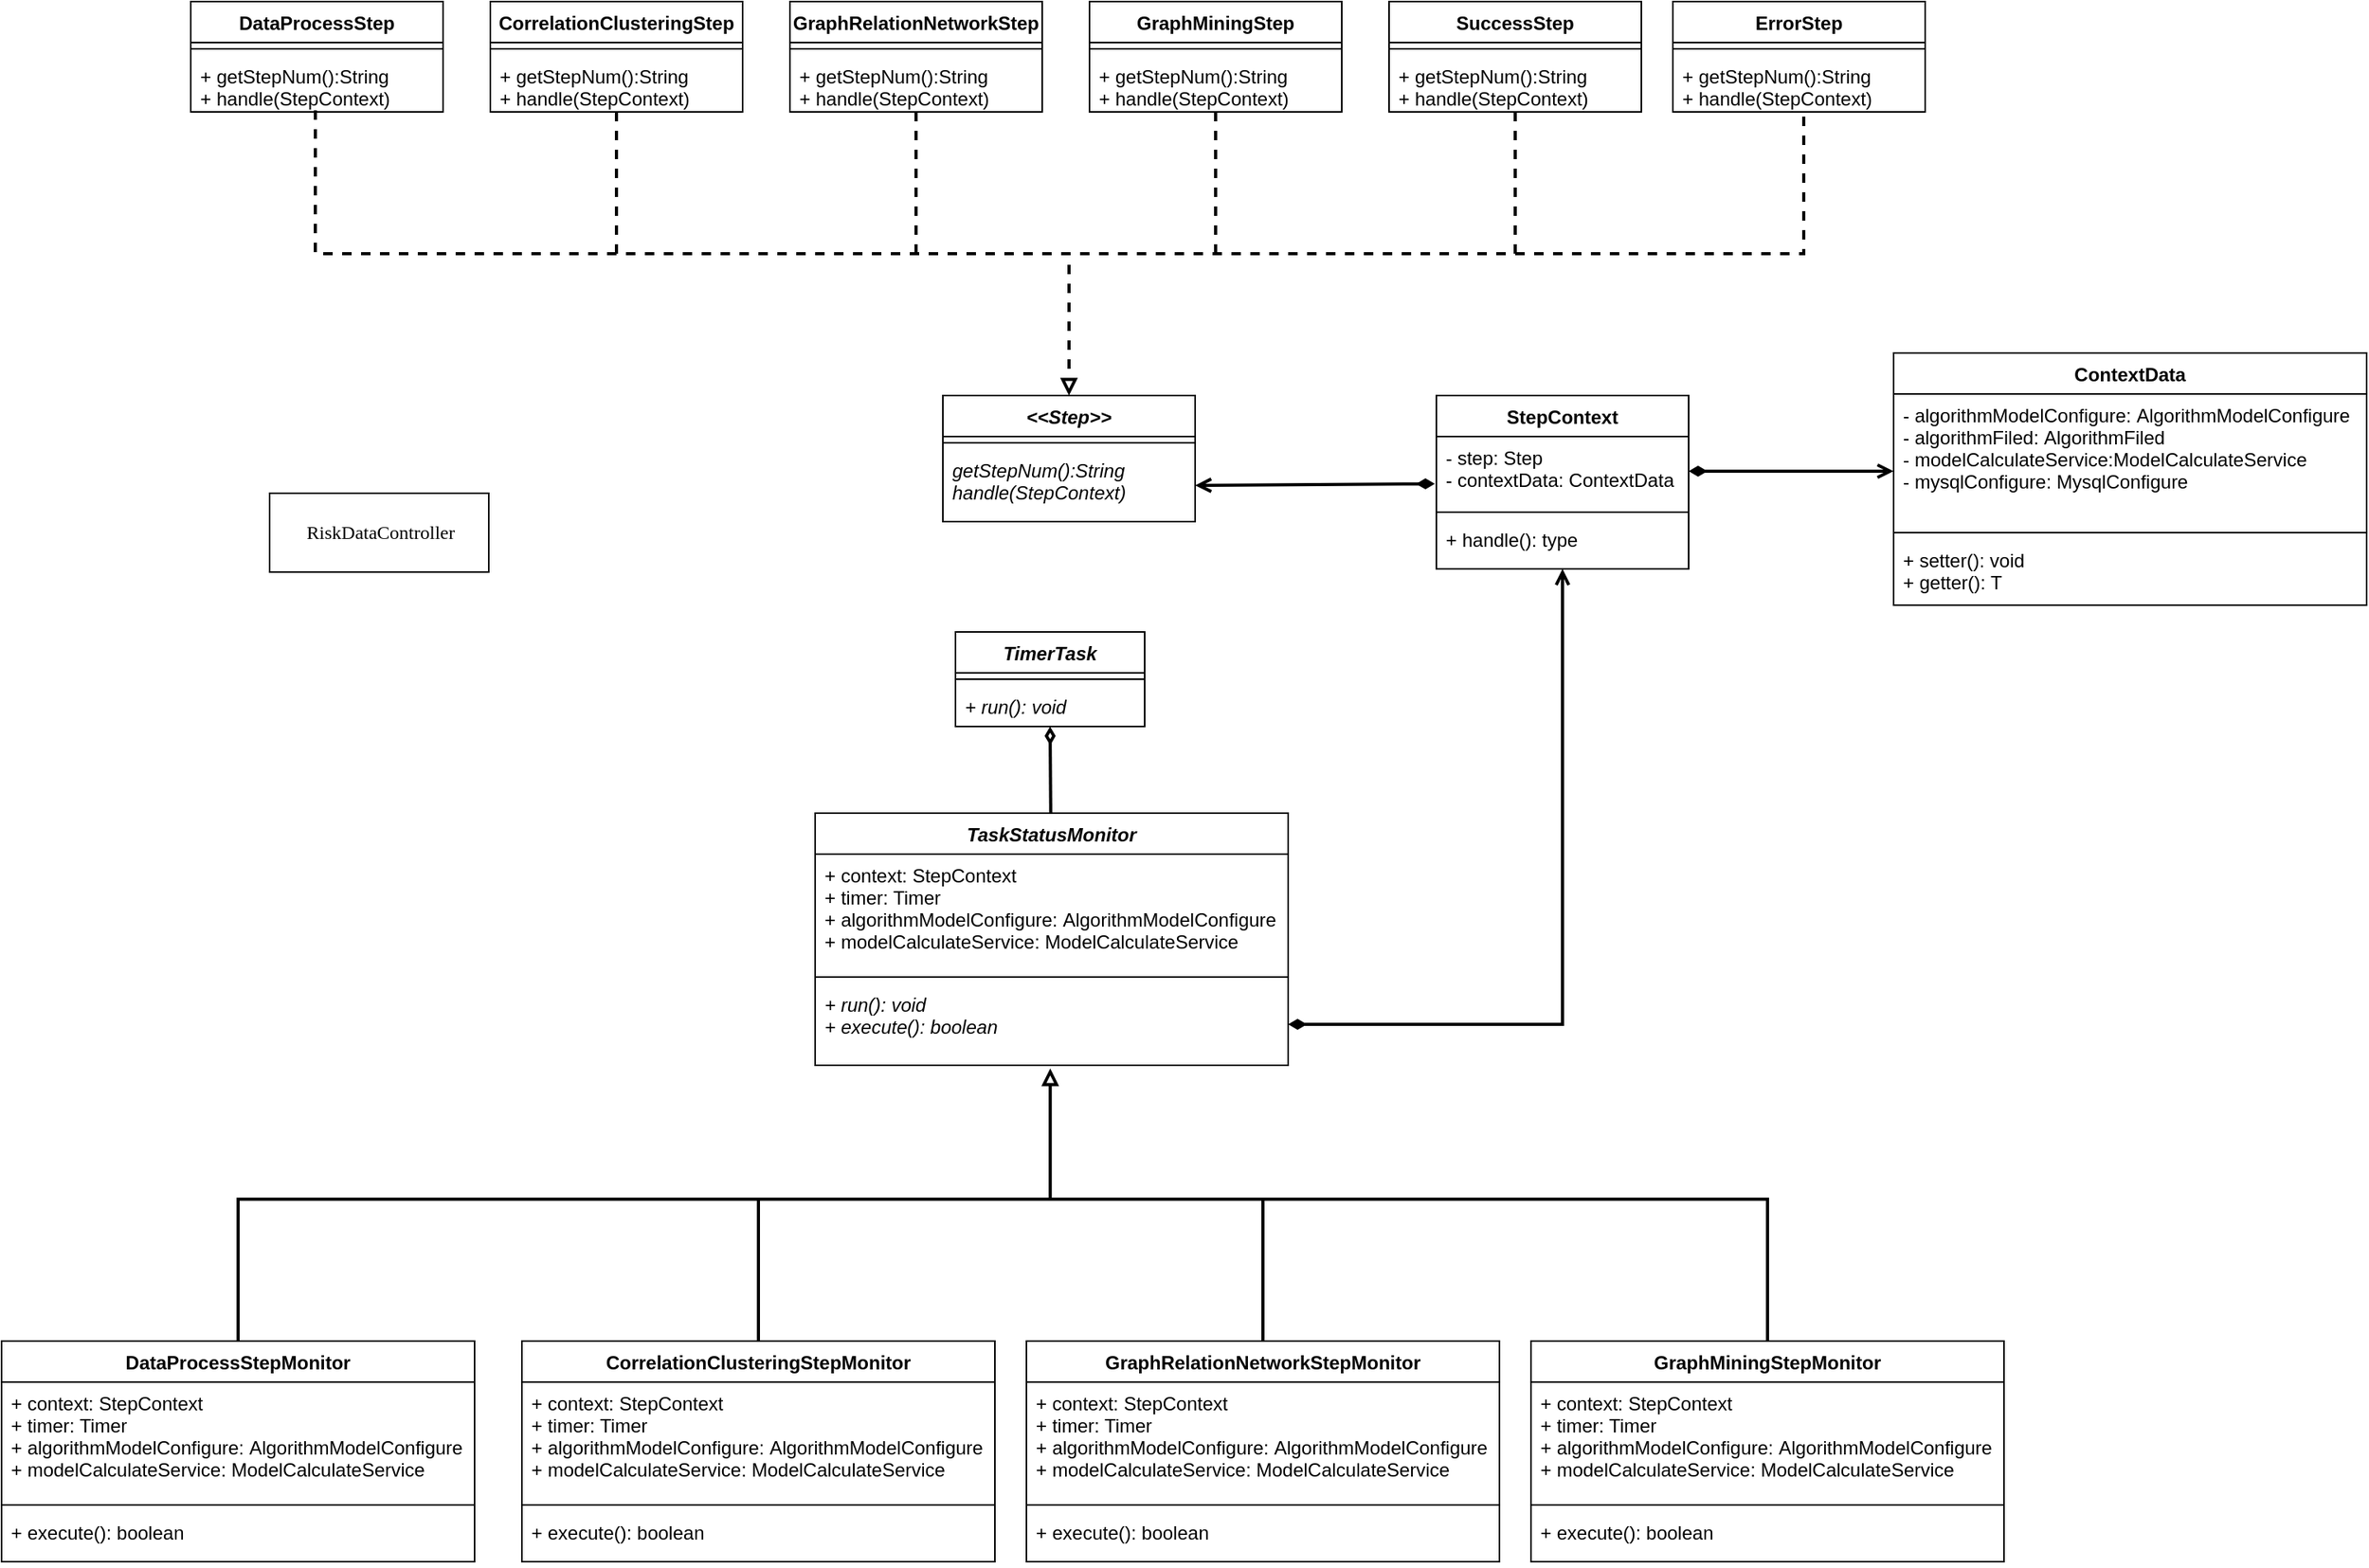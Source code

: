 <mxfile version="12.9.10" type="github">
  <diagram id="ph3XxWBlIqE0YsDg1eXc" name="第 1 页">
    <mxGraphModel dx="1048" dy="645" grid="1" gridSize="10" guides="1" tooltips="1" connect="1" arrows="1" fold="1" page="1" pageScale="1" pageWidth="827" pageHeight="1169" math="0" shadow="0">
      <root>
        <mxCell id="0" />
        <mxCell id="1" parent="0" />
        <mxCell id="kDDkIxfXnOLRXiCmQ7ki-23" style="rounded=0;orthogonalLoop=1;jettySize=auto;html=1;entryX=0.5;entryY=0;entryDx=0;entryDy=0;dashed=1;endArrow=block;endFill=0;strokeWidth=2;exitX=0.494;exitY=0.972;exitDx=0;exitDy=0;exitPerimeter=0;edgeStyle=orthogonalEdgeStyle;" parent="1" source="kDDkIxfXnOLRXiCmQ7ki-12" target="kDDkIxfXnOLRXiCmQ7ki-1" edge="1">
          <mxGeometry relative="1" as="geometry" />
        </mxCell>
        <mxCell id="kDDkIxfXnOLRXiCmQ7ki-33" style="rounded=0;orthogonalLoop=1;jettySize=auto;html=1;entryX=1;entryY=0.5;entryDx=0;entryDy=0;endArrow=open;endFill=0;exitX=-0.006;exitY=0.682;exitDx=0;exitDy=0;startArrow=diamondThin;startFill=1;strokeWidth=2;exitPerimeter=0;" parent="1" source="kDDkIxfXnOLRXiCmQ7ki-30" target="kDDkIxfXnOLRXiCmQ7ki-3" edge="1">
          <mxGeometry relative="1" as="geometry">
            <mxPoint x="1161" y="75" as="sourcePoint" />
            <mxPoint x="640" y="99" as="targetPoint" />
          </mxGeometry>
        </mxCell>
        <mxCell id="kDDkIxfXnOLRXiCmQ7ki-38" style="rounded=0;orthogonalLoop=1;jettySize=auto;html=1;entryX=0;entryY=0.583;entryDx=0;entryDy=0;startArrow=diamondThin;startFill=1;endArrow=open;endFill=0;strokeWidth=2;exitX=1;exitY=0.5;exitDx=0;exitDy=0;entryPerimeter=0;" parent="1" source="kDDkIxfXnOLRXiCmQ7ki-30" target="kDDkIxfXnOLRXiCmQ7ki-35" edge="1">
          <mxGeometry relative="1" as="geometry" />
        </mxCell>
        <mxCell id="Dc1GO12q0lPxtkca-TUX-17" style="edgeStyle=none;rounded=0;orthogonalLoop=1;jettySize=auto;html=1;entryX=0.5;entryY=1;entryDx=0;entryDy=0;startArrow=none;startFill=0;endArrow=diamondThin;endFill=0;strokeWidth=2;" edge="1" parent="1" source="Dc1GO12q0lPxtkca-TUX-13" target="Dc1GO12q0lPxtkca-TUX-1">
          <mxGeometry relative="1" as="geometry" />
        </mxCell>
        <mxCell id="kDDkIxfXnOLRXiCmQ7ki-10" value="DataProcessStep" style="swimlane;fontStyle=1;align=center;verticalAlign=top;childLayout=stackLayout;horizontal=1;startSize=26;horizontalStack=0;resizeParent=1;resizeParentMax=0;resizeLast=0;collapsible=1;marginBottom=0;" parent="1" vertex="1">
          <mxGeometry x="190" y="60" width="160" height="70" as="geometry" />
        </mxCell>
        <mxCell id="kDDkIxfXnOLRXiCmQ7ki-11" value="" style="line;strokeWidth=1;fillColor=none;align=left;verticalAlign=middle;spacingTop=-1;spacingLeft=3;spacingRight=3;rotatable=0;labelPosition=right;points=[];portConstraint=eastwest;" parent="kDDkIxfXnOLRXiCmQ7ki-10" vertex="1">
          <mxGeometry y="26" width="160" height="8" as="geometry" />
        </mxCell>
        <mxCell id="kDDkIxfXnOLRXiCmQ7ki-12" value="+ getStepNum():String&#xa;+ handle(StepContext)" style="text;strokeColor=none;fillColor=none;align=left;verticalAlign=top;spacingLeft=4;spacingRight=4;overflow=hidden;rotatable=0;points=[[0,0.5],[1,0.5]];portConstraint=eastwest;" parent="kDDkIxfXnOLRXiCmQ7ki-10" vertex="1">
          <mxGeometry y="34" width="160" height="36" as="geometry" />
        </mxCell>
        <mxCell id="Dc1GO12q0lPxtkca-TUX-45" style="edgeStyle=orthogonalEdgeStyle;rounded=0;orthogonalLoop=1;jettySize=auto;html=1;dashed=1;startArrow=none;startFill=0;endArrow=none;endFill=0;strokeWidth=2;" edge="1" parent="1" source="kDDkIxfXnOLRXiCmQ7ki-13">
          <mxGeometry relative="1" as="geometry">
            <mxPoint x="460" y="220" as="targetPoint" />
          </mxGeometry>
        </mxCell>
        <mxCell id="kDDkIxfXnOLRXiCmQ7ki-13" value="CorrelationClusteringStep" style="swimlane;fontStyle=1;align=center;verticalAlign=top;childLayout=stackLayout;horizontal=1;startSize=26;horizontalStack=0;resizeParent=1;resizeParentMax=0;resizeLast=0;collapsible=1;marginBottom=0;" parent="1" vertex="1">
          <mxGeometry x="380" y="60" width="160" height="70" as="geometry" />
        </mxCell>
        <mxCell id="kDDkIxfXnOLRXiCmQ7ki-14" value="" style="line;strokeWidth=1;fillColor=none;align=left;verticalAlign=middle;spacingTop=-1;spacingLeft=3;spacingRight=3;rotatable=0;labelPosition=right;points=[];portConstraint=eastwest;" parent="kDDkIxfXnOLRXiCmQ7ki-13" vertex="1">
          <mxGeometry y="26" width="160" height="8" as="geometry" />
        </mxCell>
        <mxCell id="kDDkIxfXnOLRXiCmQ7ki-15" value="+ getStepNum():String&#xa;+ handle(StepContext)" style="text;strokeColor=none;fillColor=none;align=left;verticalAlign=top;spacingLeft=4;spacingRight=4;overflow=hidden;rotatable=0;points=[[0,0.5],[1,0.5]];portConstraint=eastwest;" parent="kDDkIxfXnOLRXiCmQ7ki-13" vertex="1">
          <mxGeometry y="34" width="160" height="36" as="geometry" />
        </mxCell>
        <mxCell id="Dc1GO12q0lPxtkca-TUX-44" style="edgeStyle=orthogonalEdgeStyle;rounded=0;orthogonalLoop=1;jettySize=auto;html=1;startArrow=none;startFill=0;endArrow=none;endFill=0;strokeWidth=2;dashed=1;" edge="1" parent="1" source="kDDkIxfXnOLRXiCmQ7ki-4">
          <mxGeometry relative="1" as="geometry">
            <mxPoint x="650" y="220" as="targetPoint" />
          </mxGeometry>
        </mxCell>
        <mxCell id="kDDkIxfXnOLRXiCmQ7ki-4" value="GraphRelationNetworkStep" style="swimlane;fontStyle=1;align=center;verticalAlign=top;childLayout=stackLayout;horizontal=1;startSize=26;horizontalStack=0;resizeParent=1;resizeParentMax=0;resizeLast=0;collapsible=1;marginBottom=0;" parent="1" vertex="1">
          <mxGeometry x="570" y="60" width="160" height="70" as="geometry" />
        </mxCell>
        <mxCell id="kDDkIxfXnOLRXiCmQ7ki-5" value="" style="line;strokeWidth=1;fillColor=none;align=left;verticalAlign=middle;spacingTop=-1;spacingLeft=3;spacingRight=3;rotatable=0;labelPosition=right;points=[];portConstraint=eastwest;" parent="kDDkIxfXnOLRXiCmQ7ki-4" vertex="1">
          <mxGeometry y="26" width="160" height="8" as="geometry" />
        </mxCell>
        <mxCell id="kDDkIxfXnOLRXiCmQ7ki-6" value="+ getStepNum():String&#xa;+ handle(StepContext)" style="text;strokeColor=none;fillColor=none;align=left;verticalAlign=top;spacingLeft=4;spacingRight=4;overflow=hidden;rotatable=0;points=[[0,0.5],[1,0.5]];portConstraint=eastwest;" parent="kDDkIxfXnOLRXiCmQ7ki-4" vertex="1">
          <mxGeometry y="34" width="160" height="36" as="geometry" />
        </mxCell>
        <mxCell id="Dc1GO12q0lPxtkca-TUX-46" style="edgeStyle=orthogonalEdgeStyle;rounded=0;orthogonalLoop=1;jettySize=auto;html=1;dashed=1;startArrow=none;startFill=0;endArrow=none;endFill=0;strokeWidth=2;" edge="1" parent="1" source="kDDkIxfXnOLRXiCmQ7ki-16">
          <mxGeometry relative="1" as="geometry">
            <mxPoint x="840" y="220" as="targetPoint" />
          </mxGeometry>
        </mxCell>
        <mxCell id="kDDkIxfXnOLRXiCmQ7ki-16" value="GraphMiningStep" style="swimlane;fontStyle=1;align=center;verticalAlign=top;childLayout=stackLayout;horizontal=1;startSize=26;horizontalStack=0;resizeParent=1;resizeParentMax=0;resizeLast=0;collapsible=1;marginBottom=0;" parent="1" vertex="1">
          <mxGeometry x="760" y="60" width="160" height="70" as="geometry" />
        </mxCell>
        <mxCell id="kDDkIxfXnOLRXiCmQ7ki-17" value="" style="line;strokeWidth=1;fillColor=none;align=left;verticalAlign=middle;spacingTop=-1;spacingLeft=3;spacingRight=3;rotatable=0;labelPosition=right;points=[];portConstraint=eastwest;" parent="kDDkIxfXnOLRXiCmQ7ki-16" vertex="1">
          <mxGeometry y="26" width="160" height="8" as="geometry" />
        </mxCell>
        <mxCell id="kDDkIxfXnOLRXiCmQ7ki-18" value="+ getStepNum():String&#xa;+ handle(StepContext)" style="text;strokeColor=none;fillColor=none;align=left;verticalAlign=top;spacingLeft=4;spacingRight=4;overflow=hidden;rotatable=0;points=[[0,0.5],[1,0.5]];portConstraint=eastwest;" parent="kDDkIxfXnOLRXiCmQ7ki-16" vertex="1">
          <mxGeometry y="34" width="160" height="36" as="geometry" />
        </mxCell>
        <mxCell id="Dc1GO12q0lPxtkca-TUX-47" style="edgeStyle=orthogonalEdgeStyle;rounded=0;orthogonalLoop=1;jettySize=auto;html=1;dashed=1;startArrow=none;startFill=0;endArrow=none;endFill=0;strokeWidth=2;" edge="1" parent="1" source="kDDkIxfXnOLRXiCmQ7ki-7">
          <mxGeometry relative="1" as="geometry">
            <mxPoint x="1030" y="220" as="targetPoint" />
          </mxGeometry>
        </mxCell>
        <mxCell id="kDDkIxfXnOLRXiCmQ7ki-7" value="SuccessStep" style="swimlane;fontStyle=1;align=center;verticalAlign=top;childLayout=stackLayout;horizontal=1;startSize=26;horizontalStack=0;resizeParent=1;resizeParentMax=0;resizeLast=0;collapsible=1;marginBottom=0;" parent="1" vertex="1">
          <mxGeometry x="950" y="60" width="160" height="70" as="geometry" />
        </mxCell>
        <mxCell id="kDDkIxfXnOLRXiCmQ7ki-8" value="" style="line;strokeWidth=1;fillColor=none;align=left;verticalAlign=middle;spacingTop=-1;spacingLeft=3;spacingRight=3;rotatable=0;labelPosition=right;points=[];portConstraint=eastwest;" parent="kDDkIxfXnOLRXiCmQ7ki-7" vertex="1">
          <mxGeometry y="26" width="160" height="8" as="geometry" />
        </mxCell>
        <mxCell id="kDDkIxfXnOLRXiCmQ7ki-9" value="+ getStepNum():String&#xa;+ handle(StepContext)" style="text;strokeColor=none;fillColor=none;align=left;verticalAlign=top;spacingLeft=4;spacingRight=4;overflow=hidden;rotatable=0;points=[[0,0.5],[1,0.5]];portConstraint=eastwest;" parent="kDDkIxfXnOLRXiCmQ7ki-7" vertex="1">
          <mxGeometry y="34" width="160" height="36" as="geometry" />
        </mxCell>
        <mxCell id="Dc1GO12q0lPxtkca-TUX-48" style="edgeStyle=orthogonalEdgeStyle;rounded=0;orthogonalLoop=1;jettySize=auto;html=1;dashed=1;startArrow=none;startFill=0;endArrow=none;endFill=0;strokeWidth=2;" edge="1" parent="1">
          <mxGeometry relative="1" as="geometry">
            <mxPoint x="750" y="220" as="targetPoint" />
            <mxPoint x="1213" y="133" as="sourcePoint" />
            <Array as="points">
              <mxPoint x="1213" y="220" />
            </Array>
          </mxGeometry>
        </mxCell>
        <mxCell id="kDDkIxfXnOLRXiCmQ7ki-20" value="ErrorStep" style="swimlane;fontStyle=1;align=center;verticalAlign=top;childLayout=stackLayout;horizontal=1;startSize=26;horizontalStack=0;resizeParent=1;resizeParentMax=0;resizeLast=0;collapsible=1;marginBottom=0;" parent="1" vertex="1">
          <mxGeometry x="1130" y="60" width="160" height="70" as="geometry" />
        </mxCell>
        <mxCell id="kDDkIxfXnOLRXiCmQ7ki-21" value="" style="line;strokeWidth=1;fillColor=none;align=left;verticalAlign=middle;spacingTop=-1;spacingLeft=3;spacingRight=3;rotatable=0;labelPosition=right;points=[];portConstraint=eastwest;" parent="kDDkIxfXnOLRXiCmQ7ki-20" vertex="1">
          <mxGeometry y="26" width="160" height="8" as="geometry" />
        </mxCell>
        <mxCell id="kDDkIxfXnOLRXiCmQ7ki-22" value="+ getStepNum():String&#xa;+ handle(StepContext)" style="text;strokeColor=none;fillColor=none;align=left;verticalAlign=top;spacingLeft=4;spacingRight=4;overflow=hidden;rotatable=0;points=[[0,0.5],[1,0.5]];portConstraint=eastwest;" parent="kDDkIxfXnOLRXiCmQ7ki-20" vertex="1">
          <mxGeometry y="34" width="160" height="36" as="geometry" />
        </mxCell>
        <mxCell id="kDDkIxfXnOLRXiCmQ7ki-1" value="&lt;&lt;Step&gt;&gt;" style="swimlane;fontStyle=3;align=center;verticalAlign=top;childLayout=stackLayout;horizontal=1;startSize=26;horizontalStack=0;resizeParent=1;resizeParentMax=0;resizeLast=0;collapsible=1;marginBottom=0;" parent="1" vertex="1">
          <mxGeometry x="667" y="310" width="160" height="80" as="geometry" />
        </mxCell>
        <mxCell id="kDDkIxfXnOLRXiCmQ7ki-2" value="" style="line;strokeWidth=1;fillColor=none;align=left;verticalAlign=middle;spacingTop=-1;spacingLeft=3;spacingRight=3;rotatable=0;labelPosition=right;points=[];portConstraint=eastwest;" parent="kDDkIxfXnOLRXiCmQ7ki-1" vertex="1">
          <mxGeometry y="26" width="160" height="8" as="geometry" />
        </mxCell>
        <mxCell id="kDDkIxfXnOLRXiCmQ7ki-3" value="getStepNum():String&#xa;handle(StepContext)" style="text;strokeColor=none;fillColor=none;align=left;verticalAlign=top;spacingLeft=4;spacingRight=4;overflow=hidden;rotatable=0;points=[[0,0.5],[1,0.5]];portConstraint=eastwest;fontStyle=2" parent="kDDkIxfXnOLRXiCmQ7ki-1" vertex="1">
          <mxGeometry y="34" width="160" height="46" as="geometry" />
        </mxCell>
        <mxCell id="kDDkIxfXnOLRXiCmQ7ki-29" value="StepContext" style="swimlane;fontStyle=1;align=center;verticalAlign=top;childLayout=stackLayout;horizontal=1;startSize=26;horizontalStack=0;resizeParent=1;resizeParentMax=0;resizeLast=0;collapsible=1;marginBottom=0;" parent="1" vertex="1">
          <mxGeometry x="980" y="310" width="160" height="110" as="geometry" />
        </mxCell>
        <mxCell id="kDDkIxfXnOLRXiCmQ7ki-30" value="- step: Step&#xa;- contextData: ContextData" style="text;strokeColor=none;fillColor=none;align=left;verticalAlign=top;spacingLeft=4;spacingRight=4;overflow=hidden;rotatable=0;points=[[0,0.5],[1,0.5]];portConstraint=eastwest;" parent="kDDkIxfXnOLRXiCmQ7ki-29" vertex="1">
          <mxGeometry y="26" width="160" height="44" as="geometry" />
        </mxCell>
        <mxCell id="kDDkIxfXnOLRXiCmQ7ki-31" value="" style="line;strokeWidth=1;fillColor=none;align=left;verticalAlign=middle;spacingTop=-1;spacingLeft=3;spacingRight=3;rotatable=0;labelPosition=right;points=[];portConstraint=eastwest;" parent="kDDkIxfXnOLRXiCmQ7ki-29" vertex="1">
          <mxGeometry y="70" width="160" height="8" as="geometry" />
        </mxCell>
        <mxCell id="kDDkIxfXnOLRXiCmQ7ki-32" value="+ handle(): type" style="text;strokeColor=none;fillColor=none;align=left;verticalAlign=top;spacingLeft=4;spacingRight=4;overflow=hidden;rotatable=0;points=[[0,0.5],[1,0.5]];portConstraint=eastwest;" parent="kDDkIxfXnOLRXiCmQ7ki-29" vertex="1">
          <mxGeometry y="78" width="160" height="32" as="geometry" />
        </mxCell>
        <mxCell id="kDDkIxfXnOLRXiCmQ7ki-34" value="ContextData" style="swimlane;fontStyle=1;align=center;verticalAlign=top;childLayout=stackLayout;horizontal=1;startSize=26;horizontalStack=0;resizeParent=1;resizeParentMax=0;resizeLast=0;collapsible=1;marginBottom=0;" parent="1" vertex="1">
          <mxGeometry x="1270" y="283" width="300" height="160" as="geometry" />
        </mxCell>
        <mxCell id="kDDkIxfXnOLRXiCmQ7ki-35" value="- algorithmModelConfigure: AlgorithmModelConfigure&#xa;- algorithmFiled: AlgorithmFiled&#xa;- modelCalculateService:ModelCalculateService&#xa;- mysqlConfigure: MysqlConfigure" style="text;strokeColor=none;fillColor=none;align=left;verticalAlign=top;spacingLeft=4;spacingRight=4;overflow=hidden;rotatable=0;points=[[0,0.5],[1,0.5]];portConstraint=eastwest;" parent="kDDkIxfXnOLRXiCmQ7ki-34" vertex="1">
          <mxGeometry y="26" width="300" height="84" as="geometry" />
        </mxCell>
        <mxCell id="kDDkIxfXnOLRXiCmQ7ki-36" value="" style="line;strokeWidth=1;fillColor=none;align=left;verticalAlign=middle;spacingTop=-1;spacingLeft=3;spacingRight=3;rotatable=0;labelPosition=right;points=[];portConstraint=eastwest;" parent="kDDkIxfXnOLRXiCmQ7ki-34" vertex="1">
          <mxGeometry y="110" width="300" height="8" as="geometry" />
        </mxCell>
        <mxCell id="kDDkIxfXnOLRXiCmQ7ki-37" value="+ setter(): void&#xa;+ getter(): T" style="text;strokeColor=none;fillColor=none;align=left;verticalAlign=top;spacingLeft=4;spacingRight=4;overflow=hidden;rotatable=0;points=[[0,0.5],[1,0.5]];portConstraint=eastwest;" parent="kDDkIxfXnOLRXiCmQ7ki-34" vertex="1">
          <mxGeometry y="118" width="300" height="42" as="geometry" />
        </mxCell>
        <mxCell id="Dc1GO12q0lPxtkca-TUX-13" value="TaskStatusMonitor" style="swimlane;fontStyle=3;align=center;verticalAlign=top;childLayout=stackLayout;horizontal=1;startSize=26;horizontalStack=0;resizeParent=1;resizeParentMax=0;resizeLast=0;collapsible=1;marginBottom=0;" vertex="1" parent="1">
          <mxGeometry x="586" y="575" width="300" height="160" as="geometry" />
        </mxCell>
        <mxCell id="Dc1GO12q0lPxtkca-TUX-14" value="+ context: StepContext&#xa;+ timer: Timer&#xa;+ algorithmModelConfigure: AlgorithmModelConfigure&#xa;+ modelCalculateService: ModelCalculateService" style="text;strokeColor=none;fillColor=none;align=left;verticalAlign=top;spacingLeft=4;spacingRight=4;overflow=hidden;rotatable=0;points=[[0,0.5],[1,0.5]];portConstraint=eastwest;fontStyle=0" vertex="1" parent="Dc1GO12q0lPxtkca-TUX-13">
          <mxGeometry y="26" width="300" height="74" as="geometry" />
        </mxCell>
        <mxCell id="Dc1GO12q0lPxtkca-TUX-15" value="" style="line;strokeWidth=1;fillColor=none;align=left;verticalAlign=middle;spacingTop=-1;spacingLeft=3;spacingRight=3;rotatable=0;labelPosition=right;points=[];portConstraint=eastwest;" vertex="1" parent="Dc1GO12q0lPxtkca-TUX-13">
          <mxGeometry y="100" width="300" height="8" as="geometry" />
        </mxCell>
        <mxCell id="Dc1GO12q0lPxtkca-TUX-16" value="+ run(): void&#xa;+ execute(): boolean" style="text;strokeColor=none;fillColor=none;align=left;verticalAlign=top;spacingLeft=4;spacingRight=4;overflow=hidden;rotatable=0;points=[[0,0.5],[1,0.5]];portConstraint=eastwest;fontStyle=2" vertex="1" parent="Dc1GO12q0lPxtkca-TUX-13">
          <mxGeometry y="108" width="300" height="52" as="geometry" />
        </mxCell>
        <mxCell id="Dc1GO12q0lPxtkca-TUX-1" value="TimerTask" style="swimlane;fontStyle=3;align=center;verticalAlign=top;childLayout=stackLayout;horizontal=1;startSize=26;horizontalStack=0;resizeParent=1;resizeParentMax=0;resizeLast=0;collapsible=1;marginBottom=0;" vertex="1" parent="1">
          <mxGeometry x="675" y="460" width="120" height="60" as="geometry" />
        </mxCell>
        <mxCell id="Dc1GO12q0lPxtkca-TUX-3" value="" style="line;strokeWidth=1;fillColor=none;align=left;verticalAlign=middle;spacingTop=-1;spacingLeft=3;spacingRight=3;rotatable=0;labelPosition=right;points=[];portConstraint=eastwest;" vertex="1" parent="Dc1GO12q0lPxtkca-TUX-1">
          <mxGeometry y="26" width="120" height="8" as="geometry" />
        </mxCell>
        <mxCell id="Dc1GO12q0lPxtkca-TUX-4" value="+ run(): void" style="text;strokeColor=none;fillColor=none;align=left;verticalAlign=top;spacingLeft=4;spacingRight=4;overflow=hidden;rotatable=0;points=[[0,0.5],[1,0.5]];portConstraint=eastwest;fontStyle=2" vertex="1" parent="Dc1GO12q0lPxtkca-TUX-1">
          <mxGeometry y="34" width="120" height="26" as="geometry" />
        </mxCell>
        <mxCell id="Dc1GO12q0lPxtkca-TUX-23" style="edgeStyle=none;rounded=0;orthogonalLoop=1;jettySize=auto;html=1;entryX=0.5;entryY=1;entryDx=0;entryDy=0;entryPerimeter=0;startArrow=diamondThin;startFill=1;endArrow=open;endFill=0;strokeWidth=2;exitX=1;exitY=0.5;exitDx=0;exitDy=0;" edge="1" parent="1" source="Dc1GO12q0lPxtkca-TUX-16" target="kDDkIxfXnOLRXiCmQ7ki-32">
          <mxGeometry relative="1" as="geometry">
            <Array as="points">
              <mxPoint x="1060" y="709" />
            </Array>
          </mxGeometry>
        </mxCell>
        <mxCell id="Dc1GO12q0lPxtkca-TUX-39" style="edgeStyle=orthogonalEdgeStyle;rounded=0;orthogonalLoop=1;jettySize=auto;html=1;entryX=0.497;entryY=1.038;entryDx=0;entryDy=0;entryPerimeter=0;startArrow=none;startFill=0;endArrow=block;endFill=0;strokeWidth=2;" edge="1" parent="1" source="Dc1GO12q0lPxtkca-TUX-18" target="Dc1GO12q0lPxtkca-TUX-16">
          <mxGeometry relative="1" as="geometry">
            <Array as="points">
              <mxPoint x="220" y="820" />
              <mxPoint x="735" y="820" />
            </Array>
          </mxGeometry>
        </mxCell>
        <mxCell id="Dc1GO12q0lPxtkca-TUX-18" value="DataProcessStepMonitor" style="swimlane;fontStyle=1;align=center;verticalAlign=top;childLayout=stackLayout;horizontal=1;startSize=26;horizontalStack=0;resizeParent=1;resizeParentMax=0;resizeLast=0;collapsible=1;marginBottom=0;" vertex="1" parent="1">
          <mxGeometry x="70" y="910" width="300" height="140" as="geometry" />
        </mxCell>
        <mxCell id="Dc1GO12q0lPxtkca-TUX-19" value="+ context: StepContext&#xa;+ timer: Timer&#xa;+ algorithmModelConfigure: AlgorithmModelConfigure&#xa;+ modelCalculateService: ModelCalculateService" style="text;strokeColor=none;fillColor=none;align=left;verticalAlign=top;spacingLeft=4;spacingRight=4;overflow=hidden;rotatable=0;points=[[0,0.5],[1,0.5]];portConstraint=eastwest;" vertex="1" parent="Dc1GO12q0lPxtkca-TUX-18">
          <mxGeometry y="26" width="300" height="74" as="geometry" />
        </mxCell>
        <mxCell id="Dc1GO12q0lPxtkca-TUX-20" value="" style="line;strokeWidth=1;fillColor=none;align=left;verticalAlign=middle;spacingTop=-1;spacingLeft=3;spacingRight=3;rotatable=0;labelPosition=right;points=[];portConstraint=eastwest;" vertex="1" parent="Dc1GO12q0lPxtkca-TUX-18">
          <mxGeometry y="100" width="300" height="8" as="geometry" />
        </mxCell>
        <mxCell id="Dc1GO12q0lPxtkca-TUX-21" value="+ execute(): boolean" style="text;strokeColor=none;fillColor=none;align=left;verticalAlign=top;spacingLeft=4;spacingRight=4;overflow=hidden;rotatable=0;points=[[0,0.5],[1,0.5]];portConstraint=eastwest;" vertex="1" parent="Dc1GO12q0lPxtkca-TUX-18">
          <mxGeometry y="108" width="300" height="32" as="geometry" />
        </mxCell>
        <mxCell id="Dc1GO12q0lPxtkca-TUX-40" style="edgeStyle=orthogonalEdgeStyle;rounded=0;orthogonalLoop=1;jettySize=auto;html=1;startArrow=none;startFill=0;endArrow=none;endFill=0;strokeWidth=2;exitX=0.5;exitY=0;exitDx=0;exitDy=0;" edge="1" parent="1" source="Dc1GO12q0lPxtkca-TUX-25">
          <mxGeometry relative="1" as="geometry">
            <mxPoint x="730" y="820" as="targetPoint" />
            <Array as="points">
              <mxPoint x="550" y="820" />
            </Array>
          </mxGeometry>
        </mxCell>
        <mxCell id="Dc1GO12q0lPxtkca-TUX-25" value="CorrelationClusteringStepMonitor" style="swimlane;fontStyle=1;align=center;verticalAlign=top;childLayout=stackLayout;horizontal=1;startSize=26;horizontalStack=0;resizeParent=1;resizeParentMax=0;resizeLast=0;collapsible=1;marginBottom=0;" vertex="1" parent="1">
          <mxGeometry x="400" y="910" width="300" height="140" as="geometry" />
        </mxCell>
        <mxCell id="Dc1GO12q0lPxtkca-TUX-26" value="+ context: StepContext&#xa;+ timer: Timer&#xa;+ algorithmModelConfigure: AlgorithmModelConfigure&#xa;+ modelCalculateService: ModelCalculateService" style="text;strokeColor=none;fillColor=none;align=left;verticalAlign=top;spacingLeft=4;spacingRight=4;overflow=hidden;rotatable=0;points=[[0,0.5],[1,0.5]];portConstraint=eastwest;" vertex="1" parent="Dc1GO12q0lPxtkca-TUX-25">
          <mxGeometry y="26" width="300" height="74" as="geometry" />
        </mxCell>
        <mxCell id="Dc1GO12q0lPxtkca-TUX-27" value="" style="line;strokeWidth=1;fillColor=none;align=left;verticalAlign=middle;spacingTop=-1;spacingLeft=3;spacingRight=3;rotatable=0;labelPosition=right;points=[];portConstraint=eastwest;" vertex="1" parent="Dc1GO12q0lPxtkca-TUX-25">
          <mxGeometry y="100" width="300" height="8" as="geometry" />
        </mxCell>
        <mxCell id="Dc1GO12q0lPxtkca-TUX-28" value="+ execute(): boolean" style="text;strokeColor=none;fillColor=none;align=left;verticalAlign=top;spacingLeft=4;spacingRight=4;overflow=hidden;rotatable=0;points=[[0,0.5],[1,0.5]];portConstraint=eastwest;" vertex="1" parent="Dc1GO12q0lPxtkca-TUX-25">
          <mxGeometry y="108" width="300" height="32" as="geometry" />
        </mxCell>
        <mxCell id="Dc1GO12q0lPxtkca-TUX-41" style="edgeStyle=orthogonalEdgeStyle;rounded=0;orthogonalLoop=1;jettySize=auto;html=1;startArrow=none;startFill=0;endArrow=none;endFill=0;strokeWidth=2;" edge="1" parent="1" source="Dc1GO12q0lPxtkca-TUX-31">
          <mxGeometry relative="1" as="geometry">
            <mxPoint x="720" y="820" as="targetPoint" />
            <Array as="points">
              <mxPoint x="870" y="820" />
            </Array>
          </mxGeometry>
        </mxCell>
        <mxCell id="Dc1GO12q0lPxtkca-TUX-31" value="GraphRelationNetworkStepMonitor" style="swimlane;fontStyle=1;align=center;verticalAlign=top;childLayout=stackLayout;horizontal=1;startSize=26;horizontalStack=0;resizeParent=1;resizeParentMax=0;resizeLast=0;collapsible=1;marginBottom=0;" vertex="1" parent="1">
          <mxGeometry x="720" y="910" width="300" height="140" as="geometry" />
        </mxCell>
        <mxCell id="Dc1GO12q0lPxtkca-TUX-32" value="+ context: StepContext&#xa;+ timer: Timer&#xa;+ algorithmModelConfigure: AlgorithmModelConfigure&#xa;+ modelCalculateService: ModelCalculateService" style="text;strokeColor=none;fillColor=none;align=left;verticalAlign=top;spacingLeft=4;spacingRight=4;overflow=hidden;rotatable=0;points=[[0,0.5],[1,0.5]];portConstraint=eastwest;" vertex="1" parent="Dc1GO12q0lPxtkca-TUX-31">
          <mxGeometry y="26" width="300" height="74" as="geometry" />
        </mxCell>
        <mxCell id="Dc1GO12q0lPxtkca-TUX-33" value="" style="line;strokeWidth=1;fillColor=none;align=left;verticalAlign=middle;spacingTop=-1;spacingLeft=3;spacingRight=3;rotatable=0;labelPosition=right;points=[];portConstraint=eastwest;" vertex="1" parent="Dc1GO12q0lPxtkca-TUX-31">
          <mxGeometry y="100" width="300" height="8" as="geometry" />
        </mxCell>
        <mxCell id="Dc1GO12q0lPxtkca-TUX-34" value="+ execute(): boolean" style="text;strokeColor=none;fillColor=none;align=left;verticalAlign=top;spacingLeft=4;spacingRight=4;overflow=hidden;rotatable=0;points=[[0,0.5],[1,0.5]];portConstraint=eastwest;" vertex="1" parent="Dc1GO12q0lPxtkca-TUX-31">
          <mxGeometry y="108" width="300" height="32" as="geometry" />
        </mxCell>
        <mxCell id="Dc1GO12q0lPxtkca-TUX-42" style="edgeStyle=orthogonalEdgeStyle;rounded=0;orthogonalLoop=1;jettySize=auto;html=1;startArrow=none;startFill=0;endArrow=none;endFill=0;strokeWidth=2;exitX=0.5;exitY=0;exitDx=0;exitDy=0;" edge="1" parent="1" source="Dc1GO12q0lPxtkca-TUX-35">
          <mxGeometry relative="1" as="geometry">
            <mxPoint x="870" y="820" as="targetPoint" />
            <Array as="points">
              <mxPoint x="1190" y="820" />
            </Array>
          </mxGeometry>
        </mxCell>
        <mxCell id="Dc1GO12q0lPxtkca-TUX-35" value="GraphMiningStepMonitor" style="swimlane;fontStyle=1;align=center;verticalAlign=top;childLayout=stackLayout;horizontal=1;startSize=26;horizontalStack=0;resizeParent=1;resizeParentMax=0;resizeLast=0;collapsible=1;marginBottom=0;" vertex="1" parent="1">
          <mxGeometry x="1040" y="910" width="300" height="140" as="geometry" />
        </mxCell>
        <mxCell id="Dc1GO12q0lPxtkca-TUX-36" value="+ context: StepContext&#xa;+ timer: Timer&#xa;+ algorithmModelConfigure: AlgorithmModelConfigure&#xa;+ modelCalculateService: ModelCalculateService" style="text;strokeColor=none;fillColor=none;align=left;verticalAlign=top;spacingLeft=4;spacingRight=4;overflow=hidden;rotatable=0;points=[[0,0.5],[1,0.5]];portConstraint=eastwest;" vertex="1" parent="Dc1GO12q0lPxtkca-TUX-35">
          <mxGeometry y="26" width="300" height="74" as="geometry" />
        </mxCell>
        <mxCell id="Dc1GO12q0lPxtkca-TUX-37" value="" style="line;strokeWidth=1;fillColor=none;align=left;verticalAlign=middle;spacingTop=-1;spacingLeft=3;spacingRight=3;rotatable=0;labelPosition=right;points=[];portConstraint=eastwest;" vertex="1" parent="Dc1GO12q0lPxtkca-TUX-35">
          <mxGeometry y="100" width="300" height="8" as="geometry" />
        </mxCell>
        <mxCell id="Dc1GO12q0lPxtkca-TUX-38" value="+ execute(): boolean" style="text;strokeColor=none;fillColor=none;align=left;verticalAlign=top;spacingLeft=4;spacingRight=4;overflow=hidden;rotatable=0;points=[[0,0.5],[1,0.5]];portConstraint=eastwest;" vertex="1" parent="Dc1GO12q0lPxtkca-TUX-35">
          <mxGeometry y="108" width="300" height="32" as="geometry" />
        </mxCell>
        <mxCell id="Dc1GO12q0lPxtkca-TUX-49" value="&lt;pre style=&quot;font-family: &amp;#34;menlo&amp;#34; ; font-size: 9pt&quot;&gt;RiskDataController&lt;/pre&gt;" style="html=1;" vertex="1" parent="1">
          <mxGeometry x="240" y="372" width="139" height="50" as="geometry" />
        </mxCell>
      </root>
    </mxGraphModel>
  </diagram>
</mxfile>
